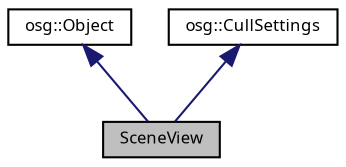 digraph G
{
  bgcolor="transparent";
  edge [fontname="FreeSans.ttf",fontsize="8",labelfontname="FreeSans.ttf",labelfontsize="8"];
  node [fontname="FreeSans.ttf",fontsize="8",shape=record];
  Node1 [label="SceneView",height=0.2,width=0.4,color="black", fillcolor="grey75", style="filled" fontcolor="black"];
  Node2 -> Node1 [dir=back,color="midnightblue",fontsize="8",style="solid",fontname="FreeSans.ttf"];
  Node2 [label="osg::Object",height=0.2,width=0.4,color="black",URL="$classosg_1_1_object.html"];
  Node3 -> Node1 [dir=back,color="midnightblue",fontsize="8",style="solid",fontname="FreeSans.ttf"];
  Node3 [label="osg::CullSettings",height=0.2,width=0.4,color="black",URL="$classosg_1_1_cull_settings.html"];
}
